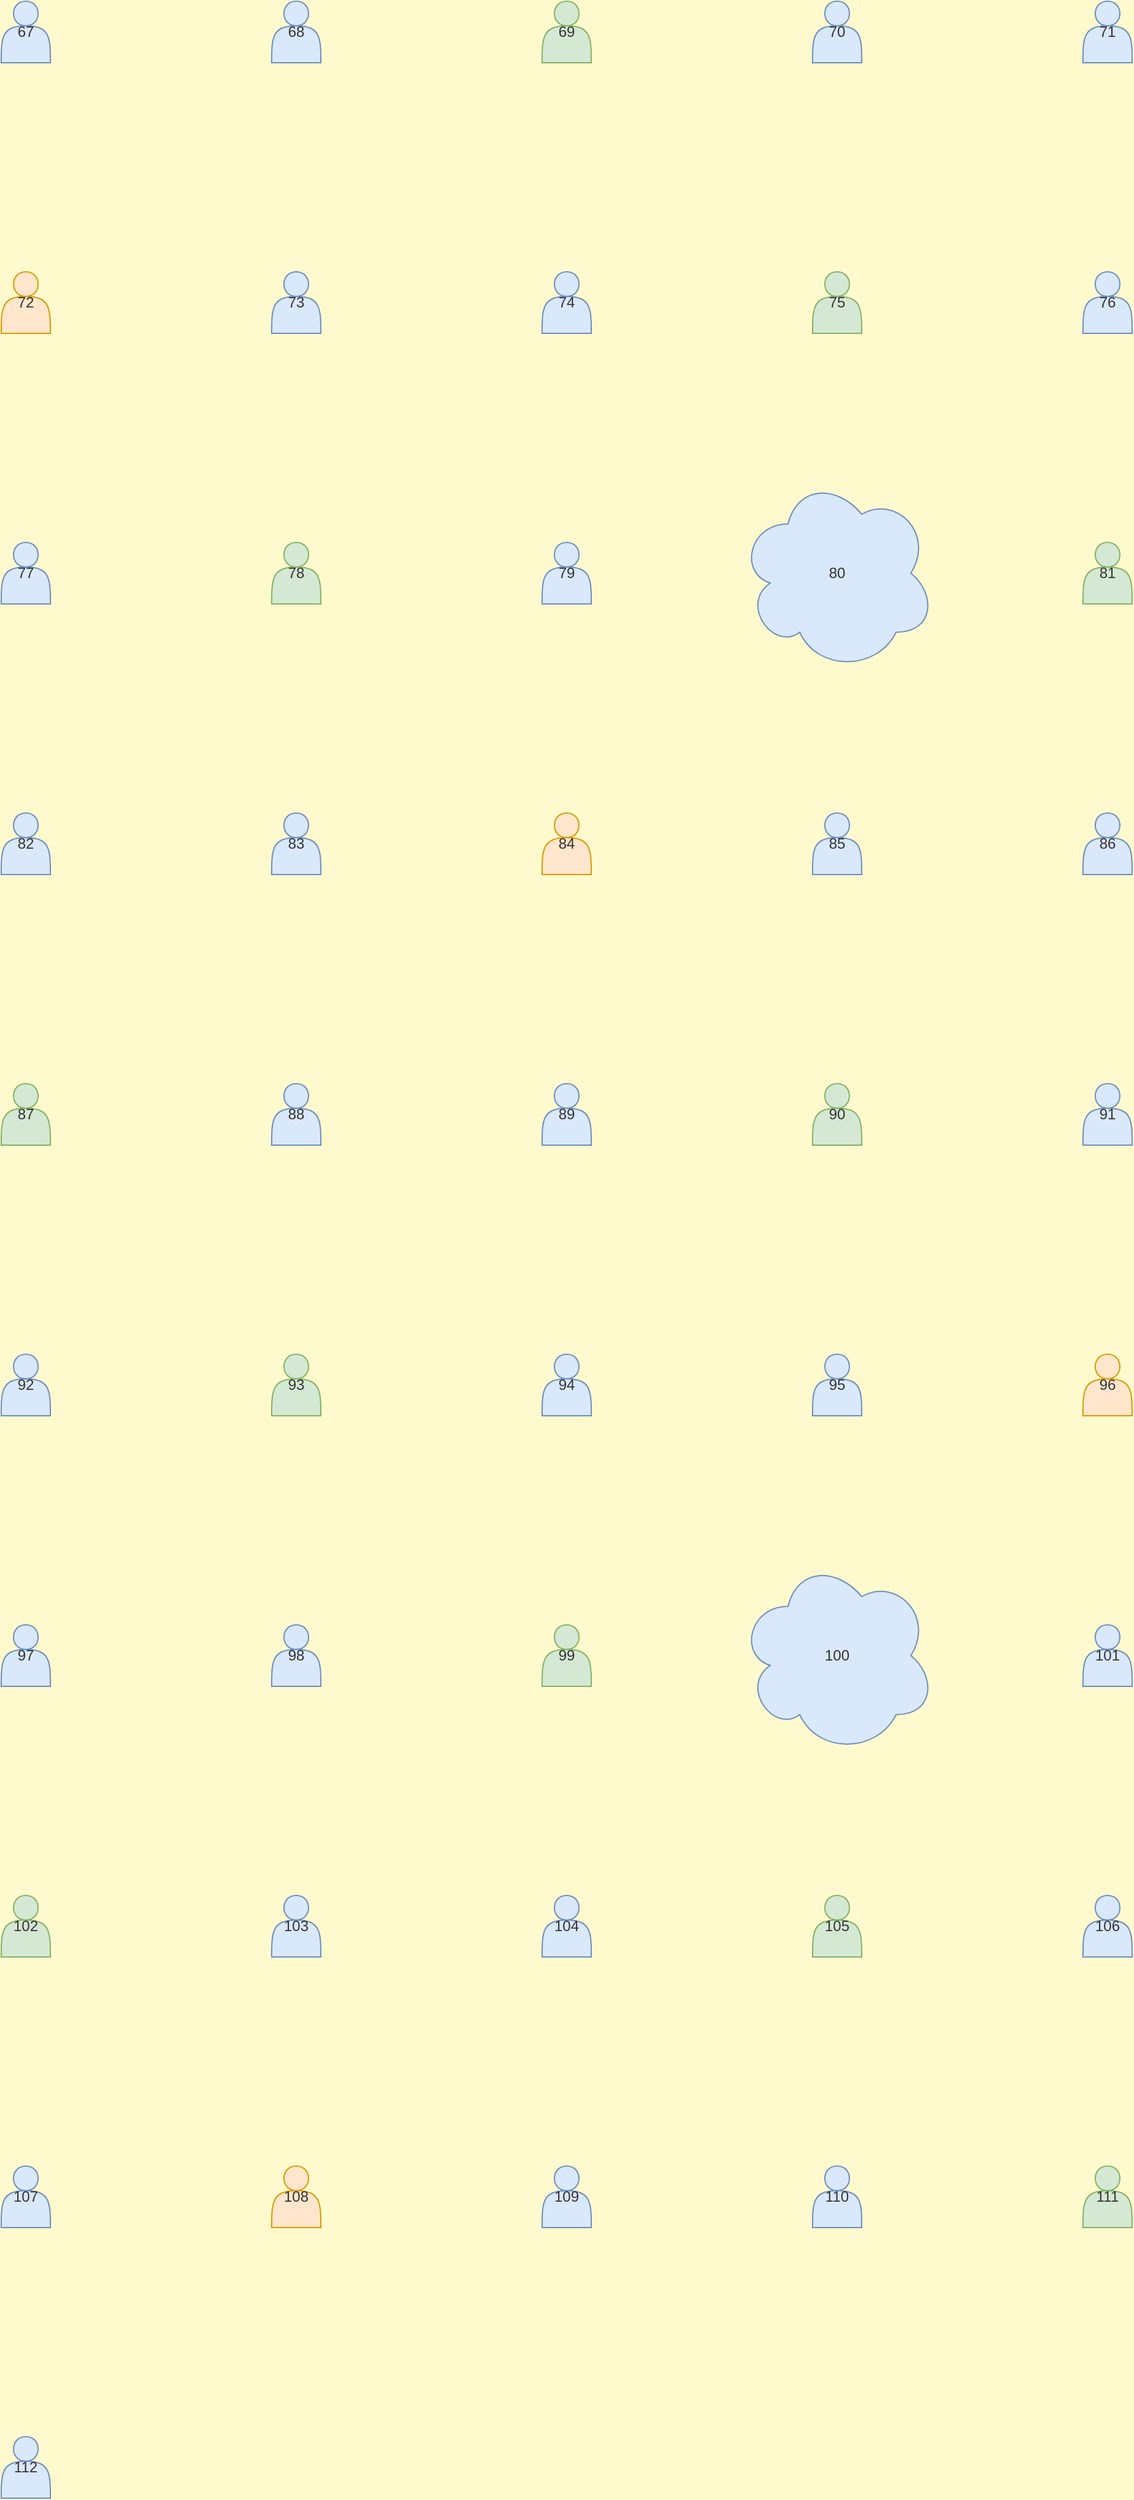 <mxfile>
  <diagram id="7Xz" name="Samples">
    <mxGraphModel dx="0" dy="0" background="#FFFACD" grid="0" gridSize="10" guides="1" tooltips="1" connect="1" arrows="1" fold="1" page="1" pageScale="1" pageWidth="1169" pageHeight="827" math="0" shadow="0">
      <root>
        <mxCell id="page_root_7Xz" parent="7Xz"/>
        <mxCell id="node_root_7Xz" parent="page_root_7Xz"/>
        <mxCell id="7Xz-2" value="67" style="whiteSpace=wrap;html=1;fillColor=#dae8fc;strokeColor=#6c8ebf;fontColor=#333333;shape=actor" vertex="1" parent="node_root_7Xz">
          <mxGeometry x="140" y="135" width="40" height="50" as="geometry"/>
        </mxCell>
        <mxCell id="7Xz-3" value="68" style="whiteSpace=wrap;html=1;fillColor=#dae8fc;strokeColor=#6c8ebf;fontColor=#333333;shape=actor" vertex="1" parent="node_root_7Xz">
          <mxGeometry x="360" y="135" width="40" height="50" as="geometry"/>
        </mxCell>
        <mxCell id="7Xz-4" value="69" style="whiteSpace=wrap;html=1;fillColor=#d5e8d4;strokeColor=#82b366;fontColor=#333333;shape=actor" vertex="1" parent="node_root_7Xz">
          <mxGeometry x="580" y="135" width="40" height="50" as="geometry"/>
        </mxCell>
        <mxCell id="7Xz-5" value="70" style="whiteSpace=wrap;html=1;fillColor=#dae8fc;strokeColor=#6c8ebf;fontColor=#333333;shape=actor" vertex="1" parent="node_root_7Xz">
          <mxGeometry x="800" y="135" width="40" height="50" as="geometry"/>
        </mxCell>
        <mxCell id="7Xz-6" value="71" style="whiteSpace=wrap;html=1;fillColor=#dae8fc;strokeColor=#6c8ebf;fontColor=#333333;shape=actor" vertex="1" parent="node_root_7Xz">
          <mxGeometry x="1020" y="135" width="40" height="50" as="geometry"/>
        </mxCell>
        <mxCell id="7Xz-7" value="72" style="whiteSpace=wrap;html=1;fillColor=#ffe6cc;strokeColor=#d79b00;fontColor=#333333;shape=actor" vertex="1" parent="node_root_7Xz">
          <mxGeometry x="140" y="355" width="40" height="50" as="geometry"/>
        </mxCell>
        <mxCell id="7Xz-8" value="73" style="whiteSpace=wrap;html=1;fillColor=#dae8fc;strokeColor=#6c8ebf;fontColor=#333333;shape=actor" vertex="1" parent="node_root_7Xz">
          <mxGeometry x="360" y="355" width="40" height="50" as="geometry"/>
        </mxCell>
        <mxCell id="7Xz-9" value="74" style="whiteSpace=wrap;html=1;fillColor=#dae8fc;strokeColor=#6c8ebf;fontColor=#333333;shape=actor" vertex="1" parent="node_root_7Xz">
          <mxGeometry x="580" y="355" width="40" height="50" as="geometry"/>
        </mxCell>
        <mxCell id="7Xz-10" value="75" style="whiteSpace=wrap;html=1;fillColor=#d5e8d4;strokeColor=#82b366;fontColor=#333333;shape=actor" vertex="1" parent="node_root_7Xz">
          <mxGeometry x="800" y="355" width="40" height="50" as="geometry"/>
        </mxCell>
        <mxCell id="7Xz-11" value="76" style="whiteSpace=wrap;html=1;fillColor=#dae8fc;strokeColor=#6c8ebf;fontColor=#333333;shape=actor" vertex="1" parent="node_root_7Xz">
          <mxGeometry x="1020" y="355" width="40" height="50" as="geometry"/>
        </mxCell>
        <mxCell id="7Xz-12" value="77" style="whiteSpace=wrap;html=1;fillColor=#dae8fc;strokeColor=#6c8ebf;fontColor=#333333;shape=actor" vertex="1" parent="node_root_7Xz">
          <mxGeometry x="140" y="575" width="40" height="50" as="geometry"/>
        </mxCell>
        <mxCell id="7Xz-13" value="78" style="whiteSpace=wrap;html=1;fillColor=#d5e8d4;strokeColor=#82b366;fontColor=#333333;shape=actor" vertex="1" parent="node_root_7Xz">
          <mxGeometry x="360" y="575" width="40" height="50" as="geometry"/>
        </mxCell>
        <mxCell id="7Xz-14" value="79" style="whiteSpace=wrap;html=1;fillColor=#dae8fc;strokeColor=#6c8ebf;fontColor=#333333;shape=actor" vertex="1" parent="node_root_7Xz">
          <mxGeometry x="580" y="575" width="40" height="50" as="geometry"/>
        </mxCell>
        <mxCell id="7Xz-15" value="80" style="whiteSpace=wrap;html=1;fillColor=#dae8fc;strokeColor=#6c8ebf;fontColor=#333333;shape=cloud" vertex="1" parent="node_root_7Xz">
          <mxGeometry x="740" y="520" width="160" height="160" as="geometry"/>
        </mxCell>
        <mxCell id="7Xz-16" value="81" style="whiteSpace=wrap;html=1;fillColor=#d5e8d4;strokeColor=#82b366;fontColor=#333333;shape=actor" vertex="1" parent="node_root_7Xz">
          <mxGeometry x="1020" y="575" width="40" height="50" as="geometry"/>
        </mxCell>
        <mxCell id="7Xz-17" value="82" style="whiteSpace=wrap;html=1;fillColor=#dae8fc;strokeColor=#6c8ebf;fontColor=#333333;shape=actor" vertex="1" parent="node_root_7Xz">
          <mxGeometry x="140" y="795" width="40" height="50" as="geometry"/>
        </mxCell>
        <mxCell id="7Xz-18" value="83" style="whiteSpace=wrap;html=1;fillColor=#dae8fc;strokeColor=#6c8ebf;fontColor=#333333;shape=actor" vertex="1" parent="node_root_7Xz">
          <mxGeometry x="360" y="795" width="40" height="50" as="geometry"/>
        </mxCell>
        <mxCell id="7Xz-19" value="84" style="whiteSpace=wrap;html=1;fillColor=#ffe6cc;strokeColor=#d79b00;fontColor=#333333;shape=actor" vertex="1" parent="node_root_7Xz">
          <mxGeometry x="580" y="795" width="40" height="50" as="geometry"/>
        </mxCell>
        <mxCell id="7Xz-20" value="85" style="whiteSpace=wrap;html=1;fillColor=#dae8fc;strokeColor=#6c8ebf;fontColor=#333333;shape=actor" vertex="1" parent="node_root_7Xz">
          <mxGeometry x="800" y="795" width="40" height="50" as="geometry"/>
        </mxCell>
        <mxCell id="7Xz-21" value="86" style="whiteSpace=wrap;html=1;fillColor=#dae8fc;strokeColor=#6c8ebf;fontColor=#333333;shape=actor" vertex="1" parent="node_root_7Xz">
          <mxGeometry x="1020" y="795" width="40" height="50" as="geometry"/>
        </mxCell>
        <mxCell id="7Xz-22" value="87" style="whiteSpace=wrap;html=1;fillColor=#d5e8d4;strokeColor=#82b366;fontColor=#333333;shape=actor" vertex="1" parent="node_root_7Xz">
          <mxGeometry x="140" y="1015" width="40" height="50" as="geometry"/>
        </mxCell>
        <mxCell id="7Xz-23" value="88" style="whiteSpace=wrap;html=1;fillColor=#dae8fc;strokeColor=#6c8ebf;fontColor=#333333;shape=actor" vertex="1" parent="node_root_7Xz">
          <mxGeometry x="360" y="1015" width="40" height="50" as="geometry"/>
        </mxCell>
        <mxCell id="7Xz-24" value="89" style="whiteSpace=wrap;html=1;fillColor=#dae8fc;strokeColor=#6c8ebf;fontColor=#333333;shape=actor" vertex="1" parent="node_root_7Xz">
          <mxGeometry x="580" y="1015" width="40" height="50" as="geometry"/>
        </mxCell>
        <mxCell id="7Xz-25" value="90" style="whiteSpace=wrap;html=1;fillColor=#d5e8d4;strokeColor=#82b366;fontColor=#333333;shape=actor" vertex="1" parent="node_root_7Xz">
          <mxGeometry x="800" y="1015" width="40" height="50" as="geometry"/>
        </mxCell>
        <mxCell id="7Xz-26" value="91" style="whiteSpace=wrap;html=1;fillColor=#dae8fc;strokeColor=#6c8ebf;fontColor=#333333;shape=actor" vertex="1" parent="node_root_7Xz">
          <mxGeometry x="1020" y="1015" width="40" height="50" as="geometry"/>
        </mxCell>
        <mxCell id="7Xz-27" value="92" style="whiteSpace=wrap;html=1;fillColor=#dae8fc;strokeColor=#6c8ebf;fontColor=#333333;shape=actor" vertex="1" parent="node_root_7Xz">
          <mxGeometry x="140" y="1235" width="40" height="50" as="geometry"/>
        </mxCell>
        <mxCell id="7Xz-28" value="93" style="whiteSpace=wrap;html=1;fillColor=#d5e8d4;strokeColor=#82b366;fontColor=#333333;shape=actor" vertex="1" parent="node_root_7Xz">
          <mxGeometry x="360" y="1235" width="40" height="50" as="geometry"/>
        </mxCell>
        <mxCell id="7Xz-29" value="94" style="whiteSpace=wrap;html=1;fillColor=#dae8fc;strokeColor=#6c8ebf;fontColor=#333333;shape=actor" vertex="1" parent="node_root_7Xz">
          <mxGeometry x="580" y="1235" width="40" height="50" as="geometry"/>
        </mxCell>
        <mxCell id="7Xz-30" value="95" style="whiteSpace=wrap;html=1;fillColor=#dae8fc;strokeColor=#6c8ebf;fontColor=#333333;shape=actor" vertex="1" parent="node_root_7Xz">
          <mxGeometry x="800" y="1235" width="40" height="50" as="geometry"/>
        </mxCell>
        <mxCell id="7Xz-31" value="96" style="whiteSpace=wrap;html=1;fillColor=#ffe6cc;strokeColor=#d79b00;fontColor=#333333;shape=actor" vertex="1" parent="node_root_7Xz">
          <mxGeometry x="1020" y="1235" width="40" height="50" as="geometry"/>
        </mxCell>
        <mxCell id="7Xz-32" value="97" style="whiteSpace=wrap;html=1;fillColor=#dae8fc;strokeColor=#6c8ebf;fontColor=#333333;shape=actor" vertex="1" parent="node_root_7Xz">
          <mxGeometry x="140" y="1455" width="40" height="50" as="geometry"/>
        </mxCell>
        <mxCell id="7Xz-33" value="98" style="whiteSpace=wrap;html=1;fillColor=#dae8fc;strokeColor=#6c8ebf;fontColor=#333333;shape=actor" vertex="1" parent="node_root_7Xz">
          <mxGeometry x="360" y="1455" width="40" height="50" as="geometry"/>
        </mxCell>
        <mxCell id="7Xz-34" value="99" style="whiteSpace=wrap;html=1;fillColor=#d5e8d4;strokeColor=#82b366;fontColor=#333333;shape=actor" vertex="1" parent="node_root_7Xz">
          <mxGeometry x="580" y="1455" width="40" height="50" as="geometry"/>
        </mxCell>
        <mxCell id="7Xz-35" value="100" style="whiteSpace=wrap;html=1;fillColor=#dae8fc;strokeColor=#6c8ebf;fontColor=#333333;shape=cloud" vertex="1" parent="node_root_7Xz">
          <mxGeometry x="740" y="1400" width="160" height="160" as="geometry"/>
        </mxCell>
        <mxCell id="7Xz-36" value="101" style="whiteSpace=wrap;html=1;fillColor=#dae8fc;strokeColor=#6c8ebf;fontColor=#333333;shape=actor" vertex="1" parent="node_root_7Xz">
          <mxGeometry x="1020" y="1455" width="40" height="50" as="geometry"/>
        </mxCell>
        <mxCell id="7Xz-37" value="102" style="whiteSpace=wrap;html=1;fillColor=#d5e8d4;strokeColor=#82b366;fontColor=#333333;shape=actor" vertex="1" parent="node_root_7Xz">
          <mxGeometry x="140" y="1675" width="40" height="50" as="geometry"/>
        </mxCell>
        <mxCell id="7Xz-38" value="103" style="whiteSpace=wrap;html=1;fillColor=#dae8fc;strokeColor=#6c8ebf;fontColor=#333333;shape=actor" vertex="1" parent="node_root_7Xz">
          <mxGeometry x="360" y="1675" width="40" height="50" as="geometry"/>
        </mxCell>
        <mxCell id="7Xz-39" value="104" style="whiteSpace=wrap;html=1;fillColor=#dae8fc;strokeColor=#6c8ebf;fontColor=#333333;shape=actor" vertex="1" parent="node_root_7Xz">
          <mxGeometry x="580" y="1675" width="40" height="50" as="geometry"/>
        </mxCell>
        <mxCell id="7Xz-40" value="105" style="whiteSpace=wrap;html=1;fillColor=#d5e8d4;strokeColor=#82b366;fontColor=#333333;shape=actor" vertex="1" parent="node_root_7Xz">
          <mxGeometry x="800" y="1675" width="40" height="50" as="geometry"/>
        </mxCell>
        <mxCell id="7Xz-41" value="106" style="whiteSpace=wrap;html=1;fillColor=#dae8fc;strokeColor=#6c8ebf;fontColor=#333333;shape=actor" vertex="1" parent="node_root_7Xz">
          <mxGeometry x="1020" y="1675" width="40" height="50" as="geometry"/>
        </mxCell>
        <mxCell id="7Xz-42" value="107" style="whiteSpace=wrap;html=1;fillColor=#dae8fc;strokeColor=#6c8ebf;fontColor=#333333;shape=actor" vertex="1" parent="node_root_7Xz">
          <mxGeometry x="140" y="1895" width="40" height="50" as="geometry"/>
        </mxCell>
        <mxCell id="7Xz-43" value="108" style="whiteSpace=wrap;html=1;fillColor=#ffe6cc;strokeColor=#d79b00;fontColor=#333333;shape=actor" vertex="1" parent="node_root_7Xz">
          <mxGeometry x="360" y="1895" width="40" height="50" as="geometry"/>
        </mxCell>
        <mxCell id="7Xz-44" value="109" style="whiteSpace=wrap;html=1;fillColor=#dae8fc;strokeColor=#6c8ebf;fontColor=#333333;shape=actor" vertex="1" parent="node_root_7Xz">
          <mxGeometry x="580" y="1895" width="40" height="50" as="geometry"/>
        </mxCell>
        <mxCell id="7Xz-45" value="110" style="whiteSpace=wrap;html=1;fillColor=#dae8fc;strokeColor=#6c8ebf;fontColor=#333333;shape=actor" vertex="1" parent="node_root_7Xz">
          <mxGeometry x="800" y="1895" width="40" height="50" as="geometry"/>
        </mxCell>
        <mxCell id="7Xz-46" value="111" style="whiteSpace=wrap;html=1;fillColor=#d5e8d4;strokeColor=#82b366;fontColor=#333333;shape=actor" vertex="1" parent="node_root_7Xz">
          <mxGeometry x="1020" y="1895" width="40" height="50" as="geometry"/>
        </mxCell>
        <mxCell id="7Xz-47" value="112" style="whiteSpace=wrap;html=1;fillColor=#dae8fc;strokeColor=#6c8ebf;fontColor=#333333;shape=actor" vertex="1" parent="node_root_7Xz">
          <mxGeometry x="140" y="2115" width="40" height="50" as="geometry"/>
        </mxCell>
      </root>
    </mxGraphModel>
  </diagram>
</mxfile>